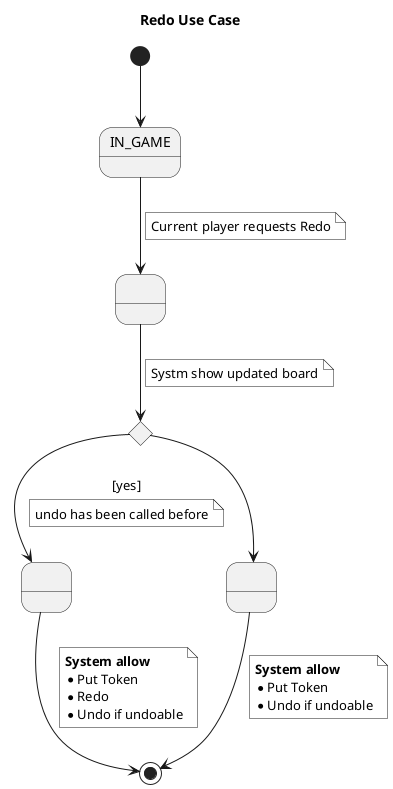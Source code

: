 @startuml
title "Redo Use Case"

state IN_GAME
state " " as one
state is_redoable <<choice>>
state " " as redoable
state " " as noRedoable

[*] --> IN_GAME
IN_GAME --> one
note on link #white : Current player requests Redo
one --> is_redoable
note on link #white : Systm show updated board
is_redoable --> redoable : [yes]
note on link #white
	undo has been called before
end note
is_redoable --> noRedoable
redoable --> [*]
note on link #white
	<b>System allow</b>
	* Put Token
	* Redo
	* Undo if undoable
end note
noRedoable --> [*]	
note on link #white
	<b>System allow</b>
	* Put Token
	* Undo if undoable
end note

@enduml